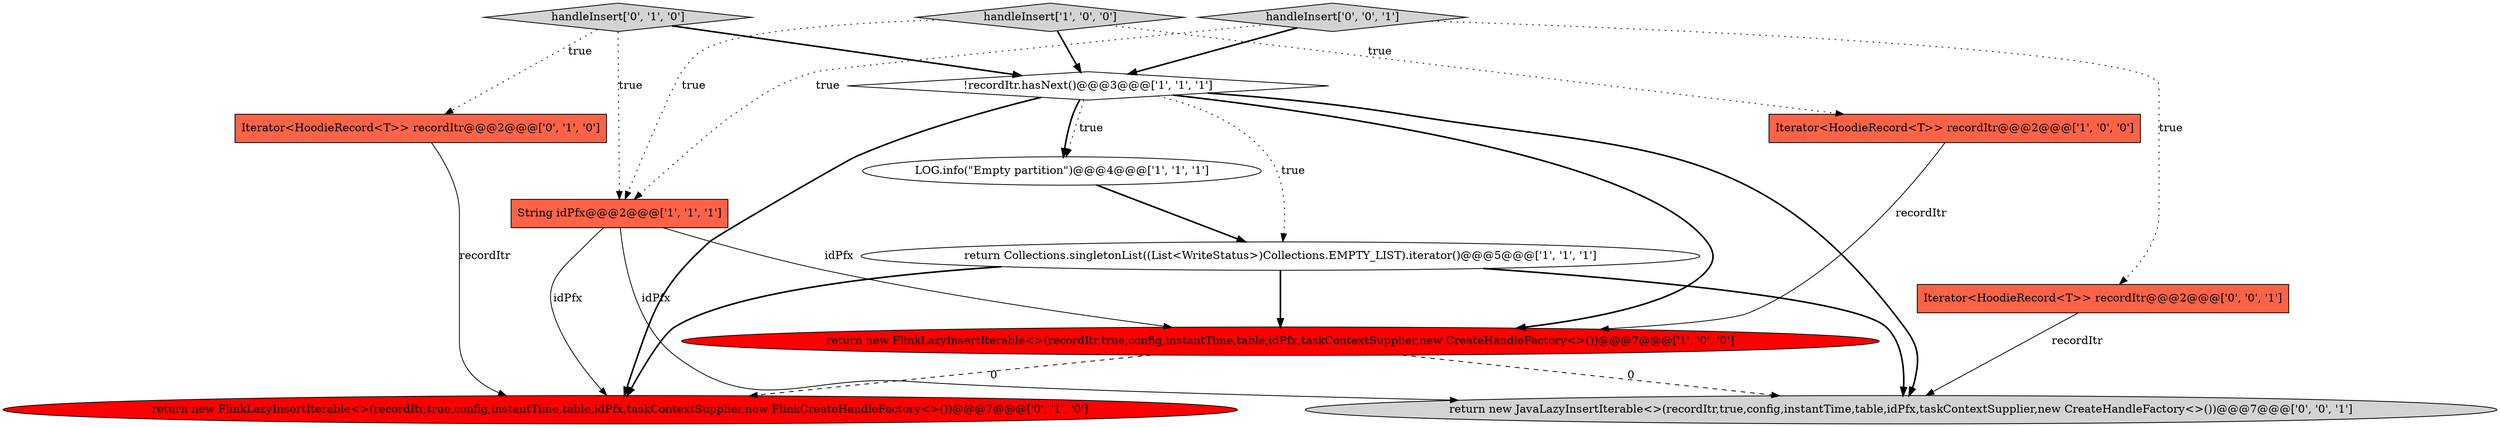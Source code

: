 digraph {
8 [style = filled, label = "Iterator<HoodieRecord<T>> recordItr@@@2@@@['0', '1', '0']", fillcolor = tomato, shape = box image = "AAA0AAABBB2BBB"];
6 [style = filled, label = "String idPfx@@@2@@@['1', '1', '1']", fillcolor = tomato, shape = box image = "AAA0AAABBB1BBB"];
0 [style = filled, label = "Iterator<HoodieRecord<T>> recordItr@@@2@@@['1', '0', '0']", fillcolor = tomato, shape = box image = "AAA0AAABBB1BBB"];
10 [style = filled, label = "Iterator<HoodieRecord<T>> recordItr@@@2@@@['0', '0', '1']", fillcolor = tomato, shape = box image = "AAA0AAABBB3BBB"];
9 [style = filled, label = "handleInsert['0', '1', '0']", fillcolor = lightgray, shape = diamond image = "AAA0AAABBB2BBB"];
3 [style = filled, label = "return Collections.singletonList((List<WriteStatus>)Collections.EMPTY_LIST).iterator()@@@5@@@['1', '1', '1']", fillcolor = white, shape = ellipse image = "AAA0AAABBB1BBB"];
12 [style = filled, label = "handleInsert['0', '0', '1']", fillcolor = lightgray, shape = diamond image = "AAA0AAABBB3BBB"];
1 [style = filled, label = "return new FlinkLazyInsertIterable<>(recordItr,true,config,instantTime,table,idPfx,taskContextSupplier,new CreateHandleFactory<>())@@@7@@@['1', '0', '0']", fillcolor = red, shape = ellipse image = "AAA1AAABBB1BBB"];
2 [style = filled, label = "handleInsert['1', '0', '0']", fillcolor = lightgray, shape = diamond image = "AAA0AAABBB1BBB"];
5 [style = filled, label = "LOG.info(\"Empty partition\")@@@4@@@['1', '1', '1']", fillcolor = white, shape = ellipse image = "AAA0AAABBB1BBB"];
7 [style = filled, label = "return new FlinkLazyInsertIterable<>(recordItr,true,config,instantTime,table,idPfx,taskContextSupplier,new FlinkCreateHandleFactory<>())@@@7@@@['0', '1', '0']", fillcolor = red, shape = ellipse image = "AAA1AAABBB2BBB"];
4 [style = filled, label = "!recordItr.hasNext()@@@3@@@['1', '1', '1']", fillcolor = white, shape = diamond image = "AAA0AAABBB1BBB"];
11 [style = filled, label = "return new JavaLazyInsertIterable<>(recordItr,true,config,instantTime,table,idPfx,taskContextSupplier,new CreateHandleFactory<>())@@@7@@@['0', '0', '1']", fillcolor = lightgray, shape = ellipse image = "AAA0AAABBB3BBB"];
5->3 [style = bold, label=""];
4->5 [style = dotted, label="true"];
2->0 [style = dotted, label="true"];
3->1 [style = bold, label=""];
9->4 [style = bold, label=""];
3->11 [style = bold, label=""];
6->11 [style = solid, label="idPfx"];
8->7 [style = solid, label="recordItr"];
9->6 [style = dotted, label="true"];
2->4 [style = bold, label=""];
6->1 [style = solid, label="idPfx"];
4->7 [style = bold, label=""];
9->8 [style = dotted, label="true"];
10->11 [style = solid, label="recordItr"];
4->3 [style = dotted, label="true"];
12->10 [style = dotted, label="true"];
12->4 [style = bold, label=""];
3->7 [style = bold, label=""];
12->6 [style = dotted, label="true"];
2->6 [style = dotted, label="true"];
1->11 [style = dashed, label="0"];
4->1 [style = bold, label=""];
1->7 [style = dashed, label="0"];
4->11 [style = bold, label=""];
4->5 [style = bold, label=""];
0->1 [style = solid, label="recordItr"];
6->7 [style = solid, label="idPfx"];
}

